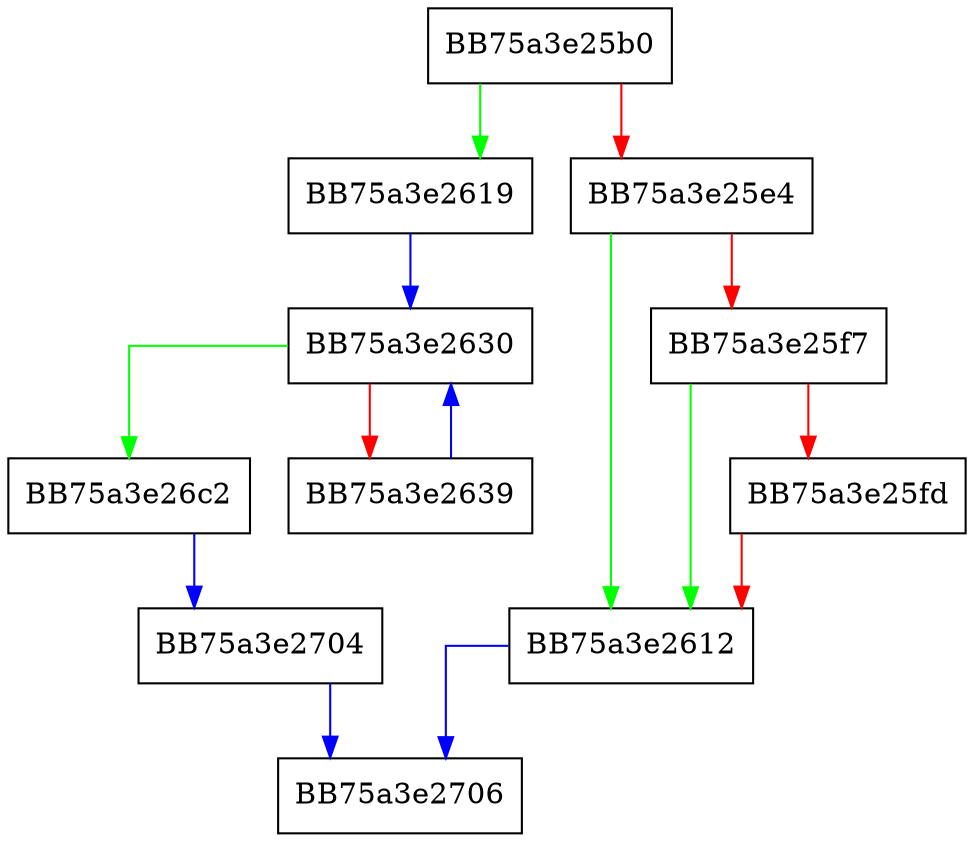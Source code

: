 digraph StoreResponseInCache {
  node [shape="box"];
  graph [splines=ortho];
  BB75a3e25b0 -> BB75a3e2619 [color="green"];
  BB75a3e25b0 -> BB75a3e25e4 [color="red"];
  BB75a3e25e4 -> BB75a3e2612 [color="green"];
  BB75a3e25e4 -> BB75a3e25f7 [color="red"];
  BB75a3e25f7 -> BB75a3e2612 [color="green"];
  BB75a3e25f7 -> BB75a3e25fd [color="red"];
  BB75a3e25fd -> BB75a3e2612 [color="red"];
  BB75a3e2612 -> BB75a3e2706 [color="blue"];
  BB75a3e2619 -> BB75a3e2630 [color="blue"];
  BB75a3e2630 -> BB75a3e26c2 [color="green"];
  BB75a3e2630 -> BB75a3e2639 [color="red"];
  BB75a3e2639 -> BB75a3e2630 [color="blue"];
  BB75a3e26c2 -> BB75a3e2704 [color="blue"];
  BB75a3e2704 -> BB75a3e2706 [color="blue"];
}